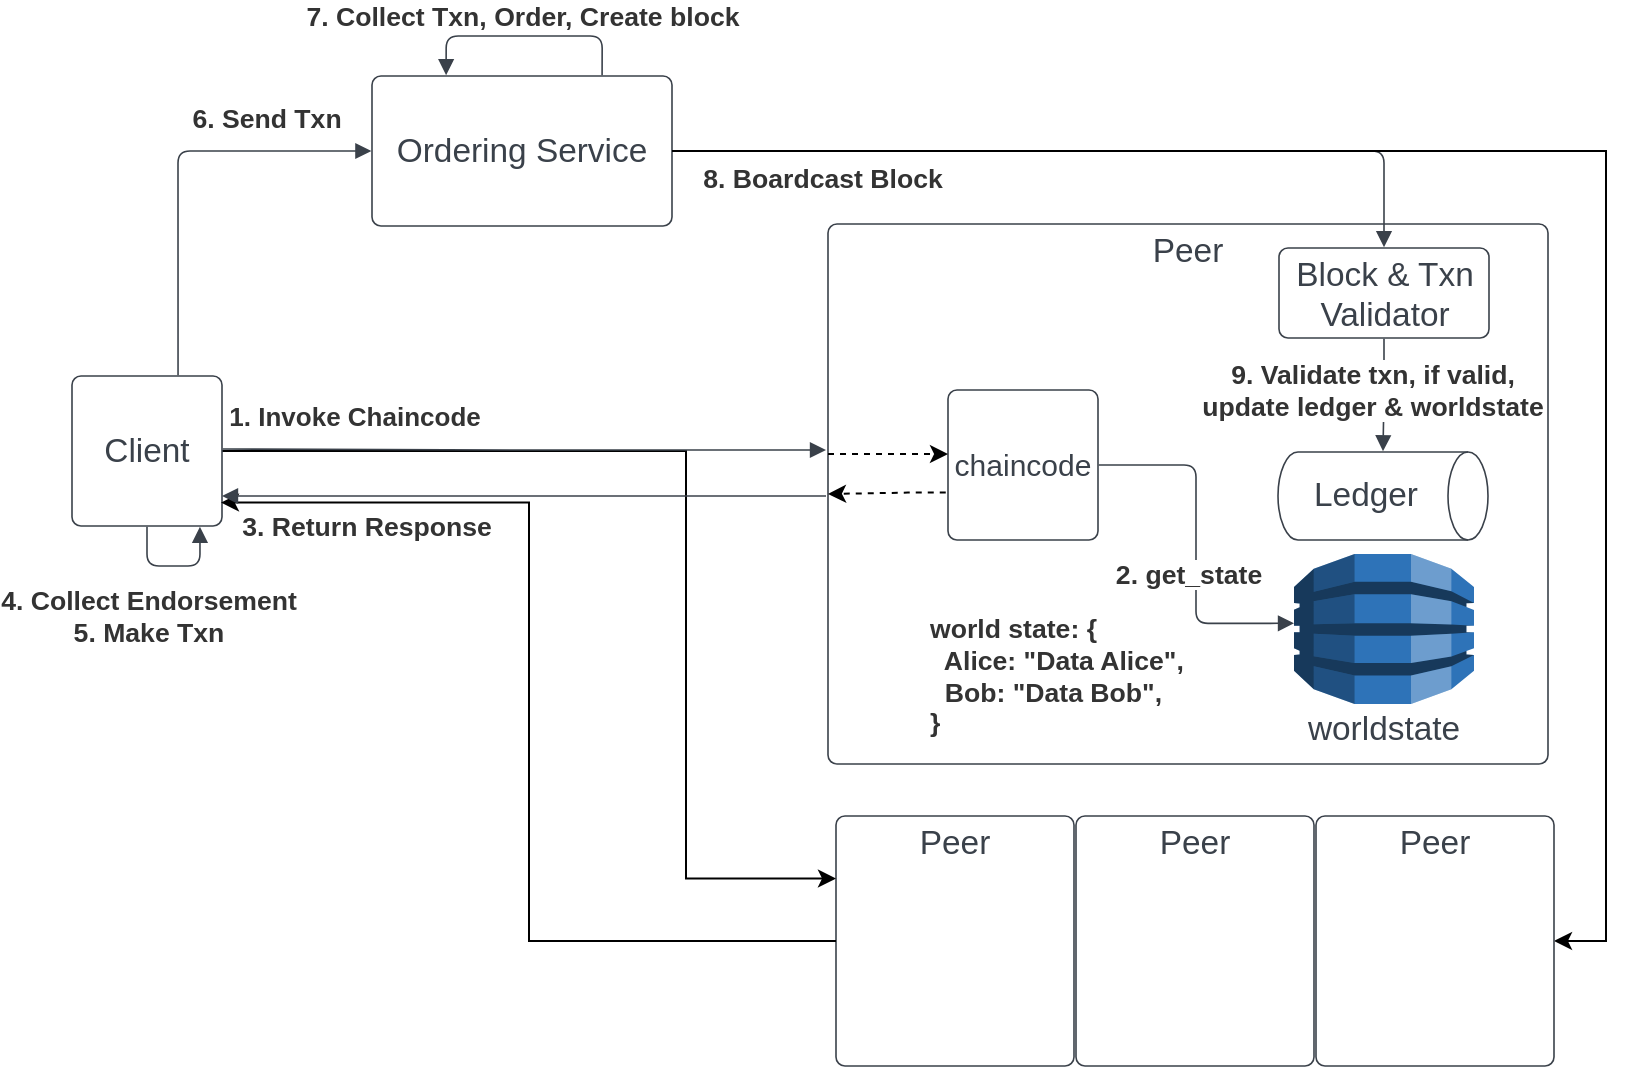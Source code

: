<mxfile version="21.3.7" type="device">
  <diagram name="Page-1" id="G-KZbw0lzqeQMQCS4S0P">
    <mxGraphModel dx="954" dy="624" grid="1" gridSize="10" guides="1" tooltips="1" connect="1" arrows="1" fold="1" page="1" pageScale="1" pageWidth="850" pageHeight="1100" math="0" shadow="0">
      <root>
        <mxCell id="0" />
        <mxCell id="1" parent="0" />
        <mxCell id="6JQP9U9zHEbJzKH9gIFG-116" value="Peer&#xa;&#xa;&#xa;&#xa;&#xa;&#xa;&#xa;&#xa;&#xa;&#xa;&#xa;&#xa;&#xa;" style="html=1;overflow=block;blockSpacing=1;whiteSpace=wrap;fontSize=16.7;fontColor=#3a414a;spacing=3.8;strokeColor=#3a414a;strokeOpacity=100;rounded=1;absoluteArcSize=1;arcSize=9;strokeWidth=0.8;lucidId=gJdIC6EkD9Za;container=1;collapsible=0;" vertex="1" parent="1">
          <mxGeometry x="425" y="450" width="119" height="125" as="geometry" />
        </mxCell>
        <mxCell id="6JQP9U9zHEbJzKH9gIFG-58" style="edgeStyle=orthogonalEdgeStyle;rounded=0;orthogonalLoop=1;jettySize=auto;html=1;entryX=0;entryY=0.25;entryDx=0;entryDy=0;" edge="1" parent="1" source="6JQP9U9zHEbJzKH9gIFG-1" target="6JQP9U9zHEbJzKH9gIFG-116">
          <mxGeometry relative="1" as="geometry">
            <mxPoint x="416.64" y="555.83" as="targetPoint" />
            <Array as="points">
              <mxPoint x="350" y="268" />
              <mxPoint x="350" y="481" />
            </Array>
          </mxGeometry>
        </mxCell>
        <mxCell id="6JQP9U9zHEbJzKH9gIFG-1" value="Client" style="html=1;overflow=block;blockSpacing=1;whiteSpace=wrap;fontSize=16.7;fontColor=#3a414a;spacing=3.8;strokeColor=#3a414a;strokeOpacity=100;rounded=1;absoluteArcSize=1;arcSize=9;strokeWidth=0.8;lucidId=gJdIgxv0D-uK;" vertex="1" parent="1">
          <mxGeometry x="43" y="230" width="75" height="75" as="geometry" />
        </mxCell>
        <mxCell id="6JQP9U9zHEbJzKH9gIFG-2" value="Ordering Service" style="html=1;overflow=block;blockSpacing=1;whiteSpace=wrap;fontSize=16.7;fontColor=#3a414a;spacing=3.8;strokeColor=#3a414a;strokeOpacity=100;rounded=1;absoluteArcSize=1;arcSize=9;strokeWidth=0.8;lucidId=gJdIvHb7BSO.;" vertex="1" parent="1">
          <mxGeometry x="193" y="80" width="150" height="75" as="geometry" />
        </mxCell>
        <mxCell id="6JQP9U9zHEbJzKH9gIFG-3" value="Peer&#xa;&#xa;&#xa;&#xa;&#xa;&#xa;&#xa;&#xa;&#xa;&#xa;&#xa;&#xa;&#xa;" style="html=1;overflow=block;blockSpacing=1;whiteSpace=wrap;fontSize=16.7;fontColor=#3a414a;spacing=3.8;strokeColor=#3a414a;strokeOpacity=100;rounded=1;absoluteArcSize=1;arcSize=9;strokeWidth=0.8;lucidId=gJdIC6EkD9Za;container=1;collapsible=0;" vertex="1" parent="1">
          <mxGeometry x="421" y="154" width="360" height="270" as="geometry" />
        </mxCell>
        <mxCell id="6JQP9U9zHEbJzKH9gIFG-41" style="edgeStyle=orthogonalEdgeStyle;rounded=0;orthogonalLoop=1;jettySize=auto;html=1;entryX=0;entryY=0.5;entryDx=0;entryDy=0;exitX=-0.015;exitY=0.684;exitDx=0;exitDy=0;exitPerimeter=0;dashed=1;" edge="1" parent="6JQP9U9zHEbJzKH9gIFG-3" source="6JQP9U9zHEbJzKH9gIFG-4" target="6JQP9U9zHEbJzKH9gIFG-3">
          <mxGeometry relative="1" as="geometry">
            <Array as="points">
              <mxPoint x="40" y="134" />
            </Array>
          </mxGeometry>
        </mxCell>
        <mxCell id="6JQP9U9zHEbJzKH9gIFG-4" value="&lt;font style=&quot;font-size: 15px;&quot;&gt;chaincode&lt;/font&gt;" style="html=1;overflow=block;blockSpacing=1;whiteSpace=wrap;fontSize=16.7;fontColor=#3a414a;spacing=3.8;strokeColor=#3a414a;strokeOpacity=100;rounded=1;absoluteArcSize=1;arcSize=9;strokeWidth=0.8;lucidId=gJdI5SxZYz~T;" vertex="1" parent="6JQP9U9zHEbJzKH9gIFG-3">
          <mxGeometry x="60" y="83" width="75" height="75" as="geometry" />
        </mxCell>
        <mxCell id="6JQP9U9zHEbJzKH9gIFG-5" value="worldstate" style="html=1;overflow=block;blockSpacing=1;whiteSpace=wrap;shape=mxgraph.aws3.dynamo_db;labelPosition=center;verticalLabelPosition=bottom;align=center;verticalAlign=top;pointerEvents=1;fontSize=16.7;fontColor=#3a414a;spacing=3.8;strokeColor=#3a414a;strokeOpacity=100;rounded=1;absoluteArcSize=1;arcSize=9;fillColor=#2e73b8;strokeWidth=0.8;lucidId=gJdIeH.mhM4w;" vertex="1" parent="6JQP9U9zHEbJzKH9gIFG-3">
          <mxGeometry x="233" y="165" width="90" height="75" as="geometry" />
        </mxCell>
        <mxCell id="6JQP9U9zHEbJzKH9gIFG-6" value="Block &amp;amp; Txn&lt;br&gt;Validator" style="html=1;overflow=block;blockSpacing=1;whiteSpace=wrap;fontSize=16.7;fontColor=#3a414a;spacing=3.8;strokeColor=#3a414a;strokeOpacity=100;rounded=1;absoluteArcSize=1;arcSize=9;strokeWidth=0.8;lucidId=gJdIPFnTu.oT;" vertex="1" parent="6JQP9U9zHEbJzKH9gIFG-3">
          <mxGeometry x="225.5" y="12" width="105" height="45" as="geometry" />
        </mxCell>
        <mxCell id="6JQP9U9zHEbJzKH9gIFG-7" value="Ledger" style="html=1;overflow=block;blockSpacing=1;whiteSpace=wrap;shape=cylinder3;direction=south;size=10;anchorPointDirection=0;boundedLbl=1;fontSize=16.7;fontColor=#3a414a;spacing=3.8;strokeColor=#3a414a;strokeOpacity=100;rounded=1;absoluteArcSize=1;arcSize=9;strokeWidth=0.8;lucidId=gJdIh2kn3Ske;" vertex="1" parent="6JQP9U9zHEbJzKH9gIFG-3">
          <mxGeometry x="225" y="114" width="105" height="44" as="geometry" />
        </mxCell>
        <mxCell id="6JQP9U9zHEbJzKH9gIFG-8" value="" style="html=1;jettySize=18;whiteSpace=wrap;fontSize=13;strokeColor=#3a414a;strokeOpacity=100;strokeWidth=0.8;rounded=1;arcSize=12;edgeStyle=orthogonalEdgeStyle;startArrow=none;endArrow=block;endFill=1;exitX=1.005;exitY=0.5;exitPerimeter=0;entryX=0;entryY=0.462;entryPerimeter=0;lucidId=gJdI9AyTRsS.;" edge="1" parent="6JQP9U9zHEbJzKH9gIFG-3" source="6JQP9U9zHEbJzKH9gIFG-4" target="6JQP9U9zHEbJzKH9gIFG-5">
          <mxGeometry width="100" height="100" relative="1" as="geometry">
            <Array as="points" />
          </mxGeometry>
        </mxCell>
        <mxCell id="6JQP9U9zHEbJzKH9gIFG-9" value="2. get_state" style="text;html=1;resizable=0;labelBackgroundColor=default;align=center;verticalAlign=middle;fontStyle=1;fontColor=#333333;fontSize=13.3;" vertex="1" parent="6JQP9U9zHEbJzKH9gIFG-8">
          <mxGeometry x="-0.478" relative="1" as="geometry">
            <mxPoint x="-2" y="54" as="offset" />
          </mxGeometry>
        </mxCell>
        <mxCell id="6JQP9U9zHEbJzKH9gIFG-10" value="" style="html=1;jettySize=18;whiteSpace=wrap;fontSize=13;strokeColor=#3a414a;strokeOpacity=100;strokeWidth=0.8;rounded=1;arcSize=12;edgeStyle=orthogonalEdgeStyle;startArrow=none;endArrow=block;endFill=1;exitX=0.5;exitY=1.008;exitPerimeter=0;entryX=0.5;entryY=-0.009;entryPerimeter=0;lucidId=gJdIpPk4oHPC;" edge="1" parent="6JQP9U9zHEbJzKH9gIFG-3" source="6JQP9U9zHEbJzKH9gIFG-6" target="6JQP9U9zHEbJzKH9gIFG-7">
          <mxGeometry width="100" height="100" relative="1" as="geometry">
            <Array as="points" />
          </mxGeometry>
        </mxCell>
        <mxCell id="6JQP9U9zHEbJzKH9gIFG-11" value="9. Validate txn, if valid,&#xa;update ledger &amp; worldstate" style="text;html=1;resizable=0;labelBackgroundColor=default;align=center;verticalAlign=middle;fontStyle=1;fontColor=#333333;fontSize=13.3;" vertex="1" parent="6JQP9U9zHEbJzKH9gIFG-10">
          <mxGeometry x="-0.358" relative="1" as="geometry">
            <mxPoint x="-6" y="7" as="offset" />
          </mxGeometry>
        </mxCell>
        <mxCell id="6JQP9U9zHEbJzKH9gIFG-40" style="edgeStyle=orthogonalEdgeStyle;rounded=0;orthogonalLoop=1;jettySize=auto;html=1;dashed=1;" edge="1" parent="6JQP9U9zHEbJzKH9gIFG-3">
          <mxGeometry relative="1" as="geometry">
            <mxPoint y="115" as="sourcePoint" />
            <mxPoint x="60" y="115" as="targetPoint" />
          </mxGeometry>
        </mxCell>
        <mxCell id="6JQP9U9zHEbJzKH9gIFG-120" value="world state: {&lt;br&gt;&amp;nbsp; Alice: &quot;Data Alice&quot;,&lt;br&gt;&amp;nbsp; Bob: &quot;Data Bob&quot;,&lt;br&gt;}" style="text;html=1;resizable=0;labelBackgroundColor=default;align=left;verticalAlign=middle;fontStyle=1;fontColor=#333333;fontSize=13.3;" vertex="1" parent="6JQP9U9zHEbJzKH9gIFG-3">
          <mxGeometry x="48.995" y="226" as="geometry" />
        </mxCell>
        <mxCell id="6JQP9U9zHEbJzKH9gIFG-12" value="" style="html=1;jettySize=18;whiteSpace=wrap;fontSize=13;strokeColor=#3a414a;strokeOpacity=100;strokeWidth=0.8;rounded=1;arcSize=12;edgeStyle=orthogonalEdgeStyle;startArrow=none;endArrow=block;endFill=1;exitX=1.005;exitY=0.5;exitPerimeter=0;lucidId=gJdIXWOxPbk5;" edge="1" parent="1">
          <mxGeometry width="100" height="100" relative="1" as="geometry">
            <Array as="points" />
            <mxPoint x="118.375" y="266.5" as="sourcePoint" />
            <mxPoint x="420" y="267" as="targetPoint" />
          </mxGeometry>
        </mxCell>
        <mxCell id="6JQP9U9zHEbJzKH9gIFG-13" value="&lt;font size=&quot;2&quot; color=&quot;#333333&quot;&gt;&lt;span style=&quot;caret-color: rgb(51, 51, 51);&quot;&gt;&lt;b&gt;1. Invoke Chaincode&lt;/b&gt;&lt;/span&gt;&lt;/font&gt;" style="text;html=1;resizable=0;labelBackgroundColor=default;align=center;verticalAlign=middle;" vertex="1" parent="6JQP9U9zHEbJzKH9gIFG-12">
          <mxGeometry x="-0.662" relative="1" as="geometry">
            <mxPoint x="14" y="-17" as="offset" />
          </mxGeometry>
        </mxCell>
        <mxCell id="6JQP9U9zHEbJzKH9gIFG-57" style="edgeStyle=orthogonalEdgeStyle;rounded=0;orthogonalLoop=1;jettySize=auto;html=1;exitX=0;exitY=0;exitDx=0;exitDy=0;" edge="1" parent="6JQP9U9zHEbJzKH9gIFG-12" source="6JQP9U9zHEbJzKH9gIFG-13" target="6JQP9U9zHEbJzKH9gIFG-13">
          <mxGeometry relative="1" as="geometry" />
        </mxCell>
        <mxCell id="6JQP9U9zHEbJzKH9gIFG-14" value="" style="html=1;jettySize=18;whiteSpace=wrap;overflow=block;blockSpacing=1;fontSize=13;strokeColor=#3a414a;strokeOpacity=100;strokeWidth=0.8;rounded=1;arcSize=12;edgeStyle=orthogonalEdgeStyle;startArrow=none;endArrow=block;endFill=1;exitX=0.5;exitY=1.005;exitPerimeter=0;entryX=0.853;entryY=1.005;entryPerimeter=0;lucidId=gJdI6e9lcOTb;" edge="1" parent="1" source="6JQP9U9zHEbJzKH9gIFG-1" target="6JQP9U9zHEbJzKH9gIFG-1">
          <mxGeometry width="100" height="100" relative="1" as="geometry">
            <Array as="points">
              <mxPoint x="81" y="325" generated="1" />
              <mxPoint x="107" y="325" generated="1" />
            </Array>
          </mxGeometry>
        </mxCell>
        <mxCell id="6JQP9U9zHEbJzKH9gIFG-15" value="4. Collect Endorsement&#xa;5. Make Txn" style="text;html=1;resizable=0;labelBackgroundColor=default;align=center;verticalAlign=middle;fontStyle=1;fontColor=#333333;fontSize=13.3;" vertex="1" parent="6JQP9U9zHEbJzKH9gIFG-14">
          <mxGeometry relative="1" as="geometry">
            <mxPoint x="-13" y="25" as="offset" />
          </mxGeometry>
        </mxCell>
        <mxCell id="6JQP9U9zHEbJzKH9gIFG-16" value="" style="html=1;jettySize=18;whiteSpace=wrap;fontSize=13;strokeColor=#3a414a;strokeOpacity=100;strokeWidth=0.8;rounded=1;arcSize=12;edgeStyle=orthogonalEdgeStyle;startArrow=none;endArrow=block;endFill=1;exitX=0.707;exitY=-0.005;exitPerimeter=0;entryX=-0.002;entryY=0.5;entryPerimeter=0;lucidId=gJdIMfJJn0Pu;" edge="1" parent="1" source="6JQP9U9zHEbJzKH9gIFG-1" target="6JQP9U9zHEbJzKH9gIFG-2">
          <mxGeometry width="100" height="100" relative="1" as="geometry">
            <Array as="points" />
          </mxGeometry>
        </mxCell>
        <mxCell id="6JQP9U9zHEbJzKH9gIFG-17" value="6. Send Txn" style="text;html=1;resizable=0;labelBackgroundColor=default;align=center;verticalAlign=middle;fontStyle=1;fontColor=#333333;fontSize=13.3;" vertex="1" parent="6JQP9U9zHEbJzKH9gIFG-16">
          <mxGeometry x="0.586" relative="1" as="geometry">
            <mxPoint x="-10" y="-17" as="offset" />
          </mxGeometry>
        </mxCell>
        <mxCell id="6JQP9U9zHEbJzKH9gIFG-18" value="" style="html=1;jettySize=18;whiteSpace=wrap;fontSize=13;strokeColor=#3a414a;strokeOpacity=100;strokeWidth=0.8;rounded=1;arcSize=12;edgeStyle=orthogonalEdgeStyle;startArrow=none;endArrow=block;endFill=1;exitX=0.767;exitY=-0.005;exitPerimeter=0;entryX=0.247;entryY=-0.005;entryPerimeter=0;lucidId=gJdIUVIgrSRE;" edge="1" parent="1" source="6JQP9U9zHEbJzKH9gIFG-2" target="6JQP9U9zHEbJzKH9gIFG-2">
          <mxGeometry width="100" height="100" relative="1" as="geometry">
            <Array as="points">
              <mxPoint x="308" y="60" generated="1" />
              <mxPoint x="230" y="60" generated="1" />
            </Array>
          </mxGeometry>
        </mxCell>
        <mxCell id="6JQP9U9zHEbJzKH9gIFG-19" value="7. Collect Txn, Order, Create block" style="text;html=1;resizable=0;labelBackgroundColor=default;align=center;verticalAlign=middle;fontStyle=1;fontColor=#333333;fontSize=13.3;" vertex="1" parent="6JQP9U9zHEbJzKH9gIFG-18">
          <mxGeometry relative="1" as="geometry">
            <mxPoint x="-1" y="-10" as="offset" />
          </mxGeometry>
        </mxCell>
        <mxCell id="6JQP9U9zHEbJzKH9gIFG-59" style="edgeStyle=orthogonalEdgeStyle;rounded=0;orthogonalLoop=1;jettySize=auto;html=1;entryX=0.993;entryY=0.844;entryDx=0;entryDy=0;entryPerimeter=0;exitX=0;exitY=0.5;exitDx=0;exitDy=0;" edge="1" parent="1" source="6JQP9U9zHEbJzKH9gIFG-116" target="6JQP9U9zHEbJzKH9gIFG-1">
          <mxGeometry relative="1" as="geometry">
            <mxPoint x="417" y="510" as="sourcePoint" />
          </mxGeometry>
        </mxCell>
        <mxCell id="6JQP9U9zHEbJzKH9gIFG-20" value="" style="html=1;jettySize=18;whiteSpace=wrap;fontSize=13;strokeColor=#3a414a;strokeOpacity=100;strokeWidth=0.8;rounded=1;arcSize=12;edgeStyle=orthogonalEdgeStyle;startArrow=none;endArrow=block;endFill=1;lucidId=gJdIGSDJXt0t;" edge="1" parent="1">
          <mxGeometry width="100" height="100" relative="1" as="geometry">
            <Array as="points" />
            <mxPoint x="420" y="290" as="sourcePoint" />
            <mxPoint x="118" y="290" as="targetPoint" />
          </mxGeometry>
        </mxCell>
        <mxCell id="6JQP9U9zHEbJzKH9gIFG-21" value="3. Return Response" style="text;html=1;resizable=0;labelBackgroundColor=default;align=center;verticalAlign=middle;fontStyle=1;fontColor=#333333;fontSize=13.3;" vertex="1" parent="6JQP9U9zHEbJzKH9gIFG-20">
          <mxGeometry x="0.507" relative="1" as="geometry">
            <mxPoint x="-3" y="15" as="offset" />
          </mxGeometry>
        </mxCell>
        <mxCell id="6JQP9U9zHEbJzKH9gIFG-31" value="" style="html=1;jettySize=18;whiteSpace=wrap;fontSize=13;strokeColor=#3a414a;strokeOpacity=100;strokeWidth=0.8;rounded=1;arcSize=12;edgeStyle=orthogonalEdgeStyle;startArrow=none;endArrow=block;endFill=1;exitX=1.002;exitY=0.5;exitPerimeter=0;entryX=0.5;entryY=-0.008;entryPerimeter=0;lucidId=gJdI1uD7Hwsn;" edge="1" parent="1" source="6JQP9U9zHEbJzKH9gIFG-2" target="6JQP9U9zHEbJzKH9gIFG-6">
          <mxGeometry width="100" height="100" relative="1" as="geometry">
            <Array as="points" />
          </mxGeometry>
        </mxCell>
        <mxCell id="6JQP9U9zHEbJzKH9gIFG-32" value="8. Boardcast Block" style="text;html=1;resizable=0;labelBackgroundColor=default;align=center;verticalAlign=middle;fontStyle=1;fontColor=#333333;fontSize=13.3;" vertex="1" parent="6JQP9U9zHEbJzKH9gIFG-31">
          <mxGeometry x="-0.479" relative="1" as="geometry">
            <mxPoint x="-31" y="13" as="offset" />
          </mxGeometry>
        </mxCell>
        <mxCell id="6JQP9U9zHEbJzKH9gIFG-56" style="edgeStyle=orthogonalEdgeStyle;rounded=0;orthogonalLoop=1;jettySize=auto;html=1;entryX=1;entryY=0.5;entryDx=0;entryDy=0;" edge="1" parent="1" source="6JQP9U9zHEbJzKH9gIFG-2" target="6JQP9U9zHEbJzKH9gIFG-119">
          <mxGeometry relative="1" as="geometry">
            <mxPoint x="810" y="400" as="targetPoint" />
            <Array as="points">
              <mxPoint x="810" y="118" />
              <mxPoint x="810" y="513" />
            </Array>
          </mxGeometry>
        </mxCell>
        <mxCell id="6JQP9U9zHEbJzKH9gIFG-118" value="Peer&#xa;&#xa;&#xa;&#xa;&#xa;&#xa;&#xa;&#xa;&#xa;&#xa;&#xa;&#xa;&#xa;" style="html=1;overflow=block;blockSpacing=1;whiteSpace=wrap;fontSize=16.7;fontColor=#3a414a;spacing=3.8;strokeColor=#3a414a;strokeOpacity=100;rounded=1;absoluteArcSize=1;arcSize=9;strokeWidth=0.8;lucidId=gJdIC6EkD9Za;container=1;collapsible=0;" vertex="1" parent="1">
          <mxGeometry x="545" y="450" width="119" height="125" as="geometry" />
        </mxCell>
        <mxCell id="6JQP9U9zHEbJzKH9gIFG-119" value="Peer&#xa;&#xa;&#xa;&#xa;&#xa;&#xa;&#xa;&#xa;&#xa;&#xa;&#xa;&#xa;&#xa;" style="html=1;overflow=block;blockSpacing=1;whiteSpace=wrap;fontSize=16.7;fontColor=#3a414a;spacing=3.8;strokeColor=#3a414a;strokeOpacity=100;rounded=1;absoluteArcSize=1;arcSize=9;strokeWidth=0.8;lucidId=gJdIC6EkD9Za;container=1;collapsible=0;" vertex="1" parent="1">
          <mxGeometry x="665" y="450" width="119" height="125" as="geometry" />
        </mxCell>
      </root>
    </mxGraphModel>
  </diagram>
</mxfile>
